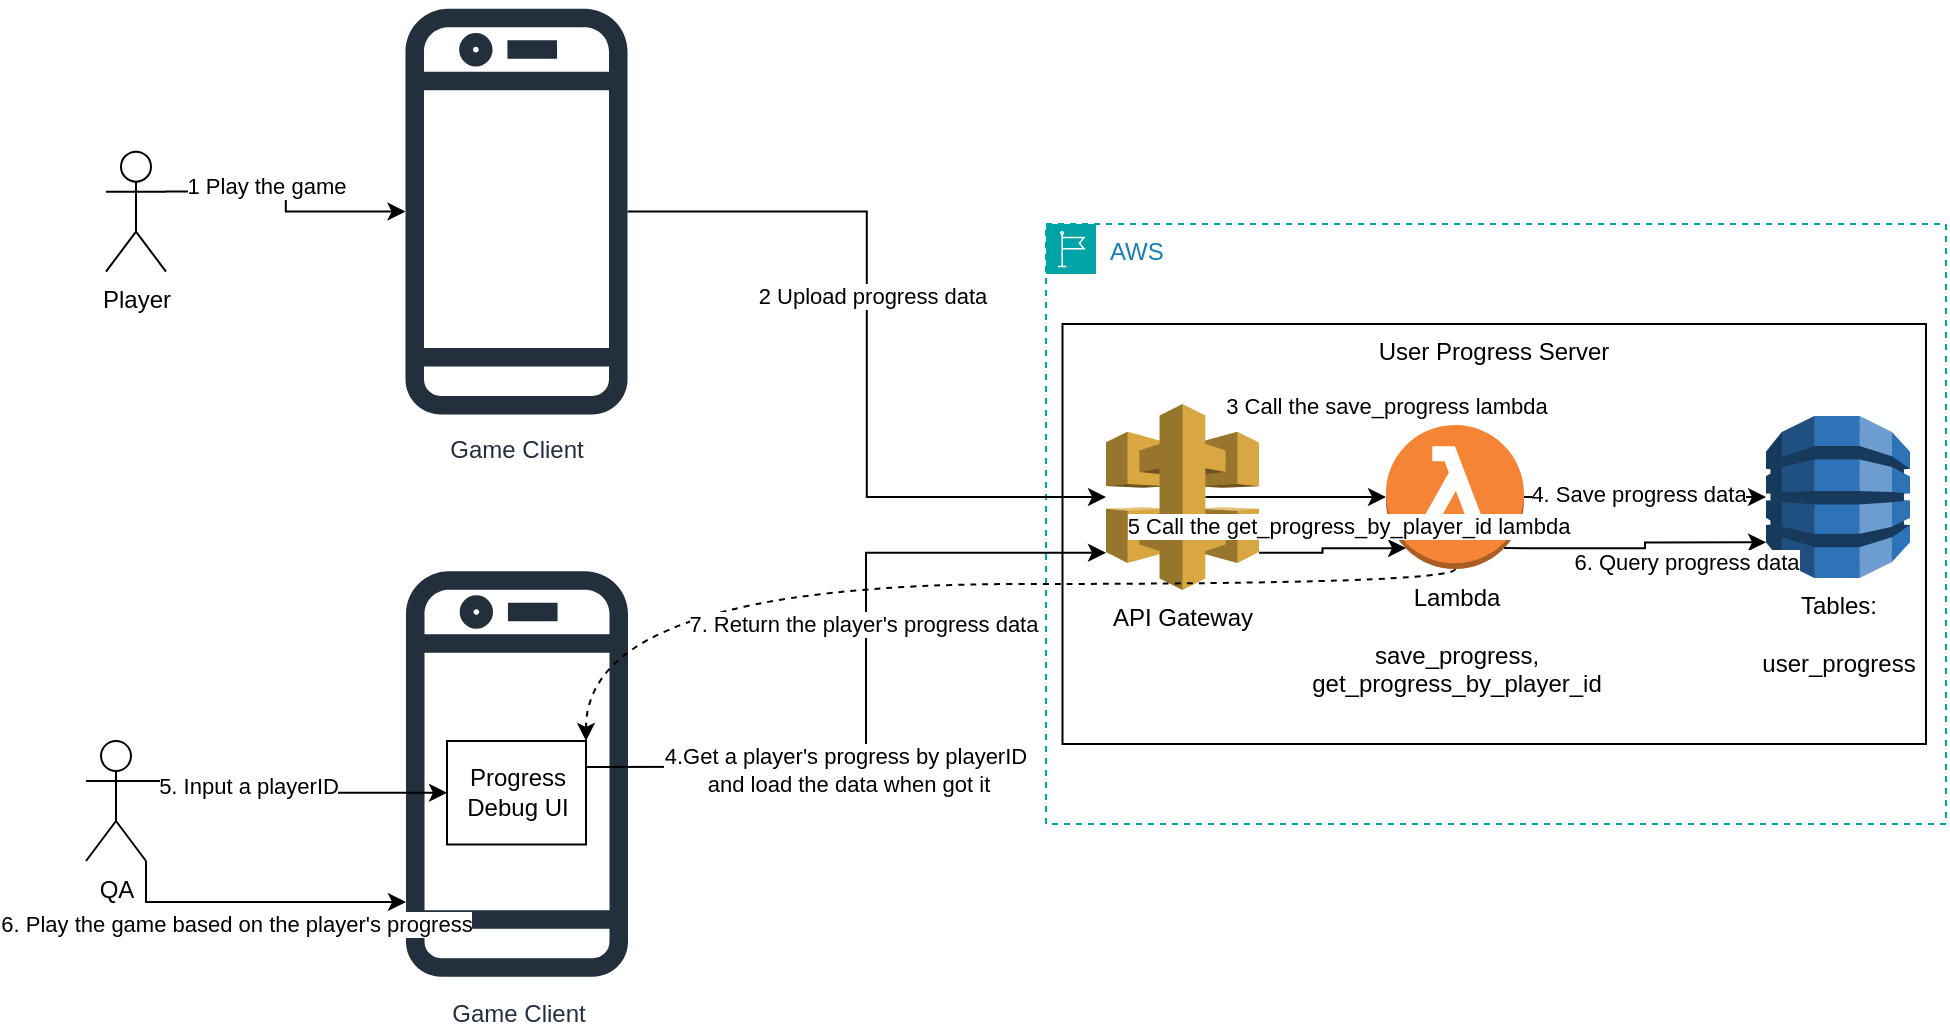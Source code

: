 <mxfile version="26.0.2">
  <diagram name="Page-1" id="GxO4DzfJPCLEWfdv5AIp">
    <mxGraphModel dx="2261" dy="725" grid="1" gridSize="10" guides="1" tooltips="1" connect="1" arrows="1" fold="1" page="1" pageScale="1" pageWidth="827" pageHeight="1169" math="0" shadow="0">
      <root>
        <mxCell id="0" />
        <mxCell id="1" parent="0" />
        <mxCell id="nZfUMRDImMn_VAjpD-_a-1" value="AWS" style="points=[[0,0],[0.25,0],[0.5,0],[0.75,0],[1,0],[1,0.25],[1,0.5],[1,0.75],[1,1],[0.75,1],[0.5,1],[0.25,1],[0,1],[0,0.75],[0,0.5],[0,0.25]];outlineConnect=0;gradientColor=none;html=1;whiteSpace=wrap;fontSize=12;fontStyle=0;container=1;pointerEvents=0;collapsible=0;recursiveResize=0;shape=mxgraph.aws4.group;grIcon=mxgraph.aws4.group_region;strokeColor=#00A4A6;fillColor=none;verticalAlign=top;align=left;spacingLeft=30;fontColor=#147EBA;dashed=1;" parent="1" vertex="1">
          <mxGeometry x="520" y="150" width="450" height="300" as="geometry" />
        </mxCell>
        <mxCell id="AVbySlQ4fHWuwLLzPywg-11" value="User Progress Server" style="rounded=0;whiteSpace=wrap;html=1;verticalAlign=top;" parent="nZfUMRDImMn_VAjpD-_a-1" vertex="1">
          <mxGeometry x="8.25" y="50" width="431.75" height="210" as="geometry" />
        </mxCell>
        <mxCell id="nZfUMRDImMn_VAjpD-_a-8" style="edgeStyle=orthogonalEdgeStyle;rounded=0;orthogonalLoop=1;jettySize=auto;html=1;exitX=0.65;exitY=0.5;exitDx=0;exitDy=0;exitPerimeter=0;" parent="nZfUMRDImMn_VAjpD-_a-1" source="nZfUMRDImMn_VAjpD-_a-2" target="nZfUMRDImMn_VAjpD-_a-5" edge="1">
          <mxGeometry relative="1" as="geometry" />
        </mxCell>
        <mxCell id="HrLIsz2yKfnk_InutHty-8" value="3 Call the save_progress lambda" style="edgeLabel;html=1;align=center;verticalAlign=middle;resizable=0;points=[];" vertex="1" connectable="0" parent="nZfUMRDImMn_VAjpD-_a-8">
          <mxGeometry x="0.18" y="4" relative="1" as="geometry">
            <mxPoint x="37" y="-42" as="offset" />
          </mxGeometry>
        </mxCell>
        <mxCell id="nZfUMRDImMn_VAjpD-_a-2" value="API Gateway" style="outlineConnect=0;dashed=0;verticalLabelPosition=bottom;verticalAlign=top;align=center;html=1;shape=mxgraph.aws3.api_gateway;fillColor=#D9A741;gradientColor=none;" parent="nZfUMRDImMn_VAjpD-_a-1" vertex="1">
          <mxGeometry x="30" y="90" width="76.5" height="93" as="geometry" />
        </mxCell>
        <mxCell id="nZfUMRDImMn_VAjpD-_a-9" style="edgeStyle=orthogonalEdgeStyle;rounded=0;orthogonalLoop=1;jettySize=auto;html=1;exitX=1;exitY=0.5;exitDx=0;exitDy=0;exitPerimeter=0;" parent="nZfUMRDImMn_VAjpD-_a-1" source="nZfUMRDImMn_VAjpD-_a-5" target="nZfUMRDImMn_VAjpD-_a-6" edge="1">
          <mxGeometry relative="1" as="geometry" />
        </mxCell>
        <mxCell id="AVbySlQ4fHWuwLLzPywg-2" value="4. Save progress data" style="edgeLabel;html=1;align=center;verticalAlign=middle;resizable=0;points=[];" parent="nZfUMRDImMn_VAjpD-_a-9" vertex="1" connectable="0">
          <mxGeometry x="-0.086" y="3" relative="1" as="geometry">
            <mxPoint x="1" y="1" as="offset" />
          </mxGeometry>
        </mxCell>
        <mxCell id="nZfUMRDImMn_VAjpD-_a-5" value="Lambda&lt;div&gt;&lt;br&gt;&lt;/div&gt;&lt;div&gt;save_progress,&lt;/div&gt;&lt;div&gt;get_progress_by_player_id&lt;/div&gt;" style="outlineConnect=0;dashed=0;verticalLabelPosition=bottom;verticalAlign=top;align=center;html=1;shape=mxgraph.aws3.lambda_function;fillColor=#F58534;gradientColor=none;" parent="nZfUMRDImMn_VAjpD-_a-1" vertex="1">
          <mxGeometry x="170" y="100.5" width="69" height="72" as="geometry" />
        </mxCell>
        <mxCell id="nZfUMRDImMn_VAjpD-_a-6" value="Tables:&lt;div&gt;&lt;br&gt;&lt;/div&gt;&lt;div&gt;user_progress&lt;/div&gt;" style="outlineConnect=0;dashed=0;verticalLabelPosition=bottom;verticalAlign=top;align=center;html=1;shape=mxgraph.aws3.dynamo_db;fillColor=#2E73B8;gradientColor=none;" parent="nZfUMRDImMn_VAjpD-_a-1" vertex="1">
          <mxGeometry x="360" y="96" width="72" height="81" as="geometry" />
        </mxCell>
        <mxCell id="AVbySlQ4fHWuwLLzPywg-8" style="edgeStyle=orthogonalEdgeStyle;rounded=0;orthogonalLoop=1;jettySize=auto;html=1;exitX=1;exitY=0.8;exitDx=0;exitDy=0;exitPerimeter=0;entryX=0.145;entryY=0.855;entryDx=0;entryDy=0;entryPerimeter=0;" parent="nZfUMRDImMn_VAjpD-_a-1" source="nZfUMRDImMn_VAjpD-_a-2" target="nZfUMRDImMn_VAjpD-_a-5" edge="1">
          <mxGeometry relative="1" as="geometry" />
        </mxCell>
        <mxCell id="HrLIsz2yKfnk_InutHty-9" value="5 Call the get_progress_by_player_id&amp;nbsp;&lt;span style=&quot;background-color: light-dark(#ffffff, var(--ge-dark-color, #121212)); color: light-dark(rgb(0, 0, 0), rgb(255, 255, 255));&quot;&gt;lambda&lt;/span&gt;" style="edgeLabel;html=1;align=center;verticalAlign=middle;resizable=0;points=[];" vertex="1" connectable="0" parent="AVbySlQ4fHWuwLLzPywg-8">
          <mxGeometry x="-0.222" y="-2" relative="1" as="geometry">
            <mxPoint x="15" y="-16" as="offset" />
          </mxGeometry>
        </mxCell>
        <mxCell id="AVbySlQ4fHWuwLLzPywg-9" style="edgeStyle=orthogonalEdgeStyle;rounded=0;orthogonalLoop=1;jettySize=auto;html=1;exitX=0.855;exitY=0.855;exitDx=0;exitDy=0;exitPerimeter=0;entryX=0;entryY=0.78;entryDx=0;entryDy=0;entryPerimeter=0;" parent="nZfUMRDImMn_VAjpD-_a-1" source="nZfUMRDImMn_VAjpD-_a-5" target="nZfUMRDImMn_VAjpD-_a-6" edge="1">
          <mxGeometry relative="1" as="geometry" />
        </mxCell>
        <mxCell id="AVbySlQ4fHWuwLLzPywg-10" value="6. Query progress data" style="edgeLabel;html=1;align=center;verticalAlign=middle;resizable=0;points=[];" parent="AVbySlQ4fHWuwLLzPywg-9" vertex="1" connectable="0">
          <mxGeometry x="-0.627" y="3" relative="1" as="geometry">
            <mxPoint x="66" y="10" as="offset" />
          </mxGeometry>
        </mxCell>
        <mxCell id="nZfUMRDImMn_VAjpD-_a-15" value="" style="edgeStyle=orthogonalEdgeStyle;rounded=0;orthogonalLoop=1;jettySize=auto;html=1;" parent="1" source="HrLIsz2yKfnk_InutHty-1" target="nZfUMRDImMn_VAjpD-_a-2" edge="1">
          <mxGeometry relative="1" as="geometry">
            <mxPoint x="351.5" y="427.5" as="targetPoint" />
          </mxGeometry>
        </mxCell>
        <mxCell id="AVbySlQ4fHWuwLLzPywg-1" value="2 Upload progress data" style="edgeLabel;html=1;align=center;verticalAlign=middle;resizable=0;points=[];" parent="nZfUMRDImMn_VAjpD-_a-15" vertex="1" connectable="0">
          <mxGeometry x="-0.158" y="2" relative="1" as="geometry">
            <mxPoint y="1" as="offset" />
          </mxGeometry>
        </mxCell>
        <mxCell id="nZfUMRDImMn_VAjpD-_a-7" value="Game Client" style="sketch=0;outlineConnect=0;fontColor=#232F3E;gradientColor=none;fillColor=#232F3D;strokeColor=none;dashed=0;verticalLabelPosition=bottom;verticalAlign=top;align=center;html=1;fontSize=12;fontStyle=0;aspect=fixed;pointerEvents=1;shape=mxgraph.aws4.mobile_client;" parent="1" vertex="1">
          <mxGeometry x="200" y="319.41" width="111" height="211.17" as="geometry" />
        </mxCell>
        <mxCell id="AVbySlQ4fHWuwLLzPywg-5" value="Progress Debug UI" style="rounded=0;whiteSpace=wrap;html=1;" parent="1" vertex="1">
          <mxGeometry x="220.5" y="408.5" width="69.5" height="51.75" as="geometry" />
        </mxCell>
        <mxCell id="AVbySlQ4fHWuwLLzPywg-6" style="edgeStyle=orthogonalEdgeStyle;rounded=0;orthogonalLoop=1;jettySize=auto;html=1;exitX=1;exitY=0.25;exitDx=0;exitDy=0;entryX=0;entryY=0.8;entryDx=0;entryDy=0;entryPerimeter=0;" parent="1" source="AVbySlQ4fHWuwLLzPywg-5" target="nZfUMRDImMn_VAjpD-_a-2" edge="1">
          <mxGeometry relative="1" as="geometry">
            <Array as="points">
              <mxPoint x="430" y="421" />
              <mxPoint x="430" y="314" />
            </Array>
          </mxGeometry>
        </mxCell>
        <mxCell id="AVbySlQ4fHWuwLLzPywg-7" value="4.Get a player&#39;s progress by playerID&amp;nbsp;&lt;div&gt;and load the data when got it&lt;/div&gt;" style="edgeLabel;html=1;align=center;verticalAlign=middle;resizable=0;points=[];" parent="AVbySlQ4fHWuwLLzPywg-6" vertex="1" connectable="0">
          <mxGeometry x="-0.424" relative="1" as="geometry">
            <mxPoint x="25" y="1" as="offset" />
          </mxGeometry>
        </mxCell>
        <mxCell id="AVbySlQ4fHWuwLLzPywg-17" style="edgeStyle=orthogonalEdgeStyle;rounded=0;orthogonalLoop=1;jettySize=auto;html=1;exitX=1;exitY=0.333;exitDx=0;exitDy=0;exitPerimeter=0;" parent="1" source="AVbySlQ4fHWuwLLzPywg-14" target="AVbySlQ4fHWuwLLzPywg-5" edge="1">
          <mxGeometry relative="1" as="geometry" />
        </mxCell>
        <mxCell id="AVbySlQ4fHWuwLLzPywg-18" value="5. Input a playerID" style="edgeLabel;html=1;align=center;verticalAlign=middle;resizable=0;points=[];" parent="AVbySlQ4fHWuwLLzPywg-17" vertex="1" connectable="0">
          <mxGeometry x="-0.046" y="4" relative="1" as="geometry">
            <mxPoint x="-24" y="6" as="offset" />
          </mxGeometry>
        </mxCell>
        <mxCell id="HrLIsz2yKfnk_InutHty-15" style="edgeStyle=orthogonalEdgeStyle;rounded=0;orthogonalLoop=1;jettySize=auto;html=1;exitX=1;exitY=1;exitDx=0;exitDy=0;exitPerimeter=0;" edge="1" parent="1" source="AVbySlQ4fHWuwLLzPywg-14" target="nZfUMRDImMn_VAjpD-_a-7">
          <mxGeometry relative="1" as="geometry">
            <Array as="points">
              <mxPoint x="70" y="489" />
            </Array>
          </mxGeometry>
        </mxCell>
        <mxCell id="HrLIsz2yKfnk_InutHty-17" value="6. Play the game based on the player&#39;s progress" style="edgeLabel;html=1;align=center;verticalAlign=middle;resizable=0;points=[];" vertex="1" connectable="0" parent="HrLIsz2yKfnk_InutHty-15">
          <mxGeometry x="-0.143" y="1" relative="1" as="geometry">
            <mxPoint x="1" y="12" as="offset" />
          </mxGeometry>
        </mxCell>
        <mxCell id="AVbySlQ4fHWuwLLzPywg-14" value="QA" style="shape=umlActor;verticalLabelPosition=bottom;verticalAlign=top;html=1;outlineConnect=0;" parent="1" vertex="1">
          <mxGeometry x="40" y="408.5" width="30" height="60" as="geometry" />
        </mxCell>
        <mxCell id="HrLIsz2yKfnk_InutHty-1" value="Game Client" style="sketch=0;outlineConnect=0;fontColor=#232F3E;gradientColor=none;fillColor=#232F3D;strokeColor=none;dashed=0;verticalLabelPosition=bottom;verticalAlign=top;align=center;html=1;fontSize=12;fontStyle=0;aspect=fixed;pointerEvents=1;shape=mxgraph.aws4.mobile_client;" vertex="1" parent="1">
          <mxGeometry x="199.75" y="38.24" width="111" height="211.17" as="geometry" />
        </mxCell>
        <mxCell id="HrLIsz2yKfnk_InutHty-4" style="edgeStyle=orthogonalEdgeStyle;rounded=0;orthogonalLoop=1;jettySize=auto;html=1;exitX=1;exitY=0.333;exitDx=0;exitDy=0;exitPerimeter=0;" edge="1" parent="1" source="HrLIsz2yKfnk_InutHty-3" target="HrLIsz2yKfnk_InutHty-1">
          <mxGeometry relative="1" as="geometry" />
        </mxCell>
        <mxCell id="HrLIsz2yKfnk_InutHty-5" value="1 Play the game" style="edgeLabel;html=1;align=center;verticalAlign=middle;resizable=0;points=[];" vertex="1" connectable="0" parent="HrLIsz2yKfnk_InutHty-4">
          <mxGeometry x="-0.229" y="3" relative="1" as="geometry">
            <mxPoint as="offset" />
          </mxGeometry>
        </mxCell>
        <mxCell id="HrLIsz2yKfnk_InutHty-3" value="Player" style="shape=umlActor;verticalLabelPosition=bottom;verticalAlign=top;html=1;outlineConnect=0;" vertex="1" parent="1">
          <mxGeometry x="50" y="113.83" width="30" height="60" as="geometry" />
        </mxCell>
        <mxCell id="HrLIsz2yKfnk_InutHty-13" style="edgeStyle=orthogonalEdgeStyle;curved=1;rounded=0;orthogonalLoop=1;jettySize=auto;html=1;exitX=0.5;exitY=1;exitDx=0;exitDy=0;exitPerimeter=0;entryX=1;entryY=0;entryDx=0;entryDy=0;dashed=1;" edge="1" parent="1" source="nZfUMRDImMn_VAjpD-_a-5" target="AVbySlQ4fHWuwLLzPywg-5">
          <mxGeometry relative="1" as="geometry">
            <Array as="points">
              <mxPoint x="725" y="330" />
              <mxPoint x="290" y="330" />
            </Array>
          </mxGeometry>
        </mxCell>
        <mxCell id="HrLIsz2yKfnk_InutHty-14" value="7. Return the player&#39;s progress data&amp;nbsp;" style="edgeLabel;html=1;align=center;verticalAlign=middle;resizable=0;points=[];" vertex="1" connectable="0" parent="HrLIsz2yKfnk_InutHty-13">
          <mxGeometry x="0.395" y="11" relative="1" as="geometry">
            <mxPoint x="61" y="9" as="offset" />
          </mxGeometry>
        </mxCell>
      </root>
    </mxGraphModel>
  </diagram>
</mxfile>
